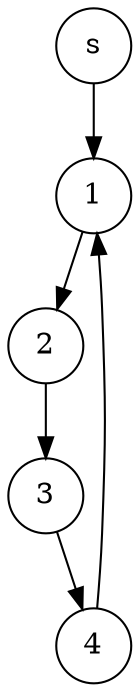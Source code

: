 digraph state {
node [shape = circle];
s -> 1[ label = "" ];
1 -> 2[ label = "" ];
2 -> 3[ label = "" ];
3 -> 4[ label = "" ];
4 -> 1[ label = "" ];
}
